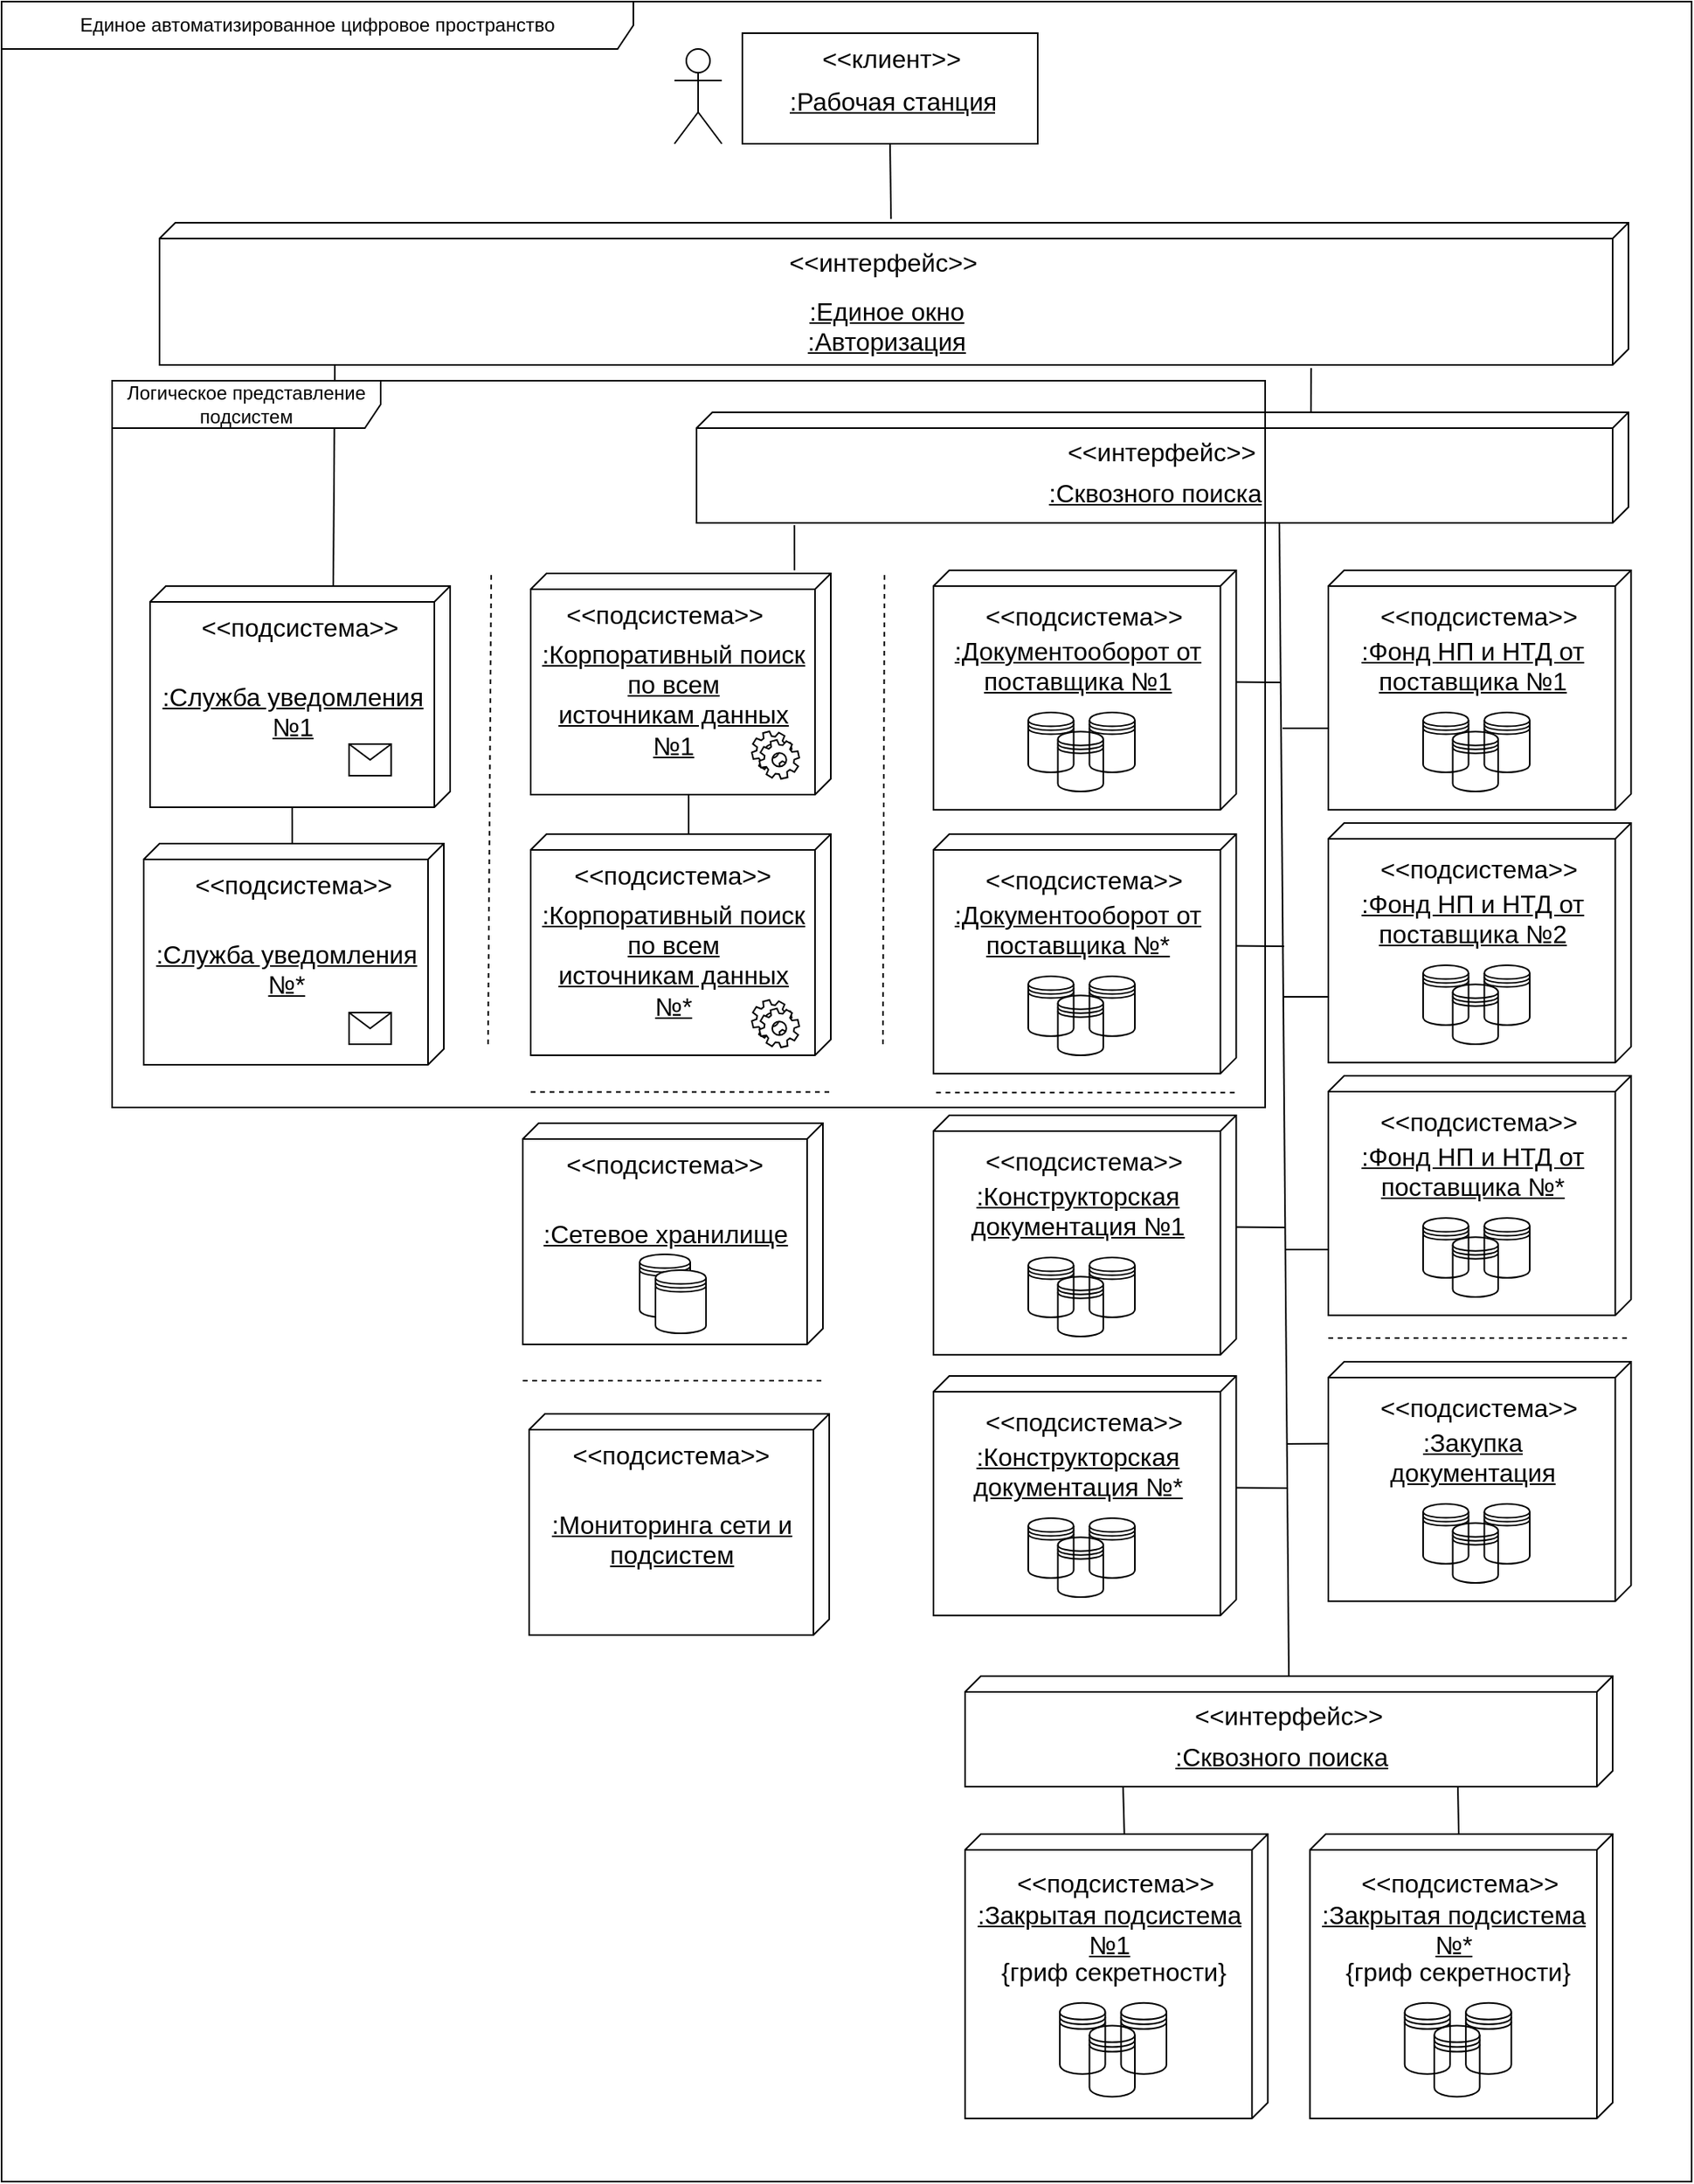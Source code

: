 <mxfile version="14.1.8" type="device"><diagram name="Page-1" id="e7e014a7-5840-1c2e-5031-d8a46d1fe8dd"><mxGraphModel dx="2094" dy="1582" grid="1" gridSize="10" guides="1" tooltips="1" connect="1" arrows="1" fold="1" page="1" pageScale="1" pageWidth="1169" pageHeight="826" background="none" math="0" shadow="0"><root><mxCell id="0"/><mxCell id="1" parent="0"/><mxCell id="31887JfQ04T_51z_vyh9-51" value="" style="group;spacingLeft=2;align=center;html=1;fontStyle=0;verticalAlign=top;" parent="1" vertex="1" connectable="0"><mxGeometry x="160" y="160" width="930" height="90" as="geometry"/></mxCell><mxCell id="31887JfQ04T_51z_vyh9-53" value="" style="group" parent="31887JfQ04T_51z_vyh9-51" vertex="1" connectable="0"><mxGeometry width="930" height="90" as="geometry"/></mxCell><mxCell id="31887JfQ04T_51z_vyh9-43" value=":Единое окно&lt;br&gt;:Авторизация" style="verticalAlign=top;align=center;spacingTop=40;spacingLeft=2;spacingRight=12;shape=cube;size=10;direction=south;fontStyle=4;fontSize=16;spacingBottom=0;html=1;" parent="31887JfQ04T_51z_vyh9-53" vertex="1"><mxGeometry width="930" height="90" as="geometry"/></mxCell><mxCell id="31887JfQ04T_51z_vyh9-48" value="&lt;&lt;интерфейс&gt;&gt;" style="text;strokeColor=none;fillColor=none;align=center;verticalAlign=top;spacingLeft=4;spacingRight=4;overflow=hidden;rotatable=0;points=[[0,0.5],[1,0.5]];portConstraint=eastwest;fontSize=16;html=0;" parent="31887JfQ04T_51z_vyh9-53" vertex="1"><mxGeometry x="26.571" y="9" width="863.571" height="23.4" as="geometry"/></mxCell><mxCell id="31887JfQ04T_51z_vyh9-57" value="" style="endArrow=none;html=1;fontSize=16;fontColor=none;entryX=0.5;entryY=1;entryDx=0;entryDy=0;exitX=-0.027;exitY=0.502;exitDx=0;exitDy=0;exitPerimeter=0;" parent="1" source="31887JfQ04T_51z_vyh9-43" target="31887JfQ04T_51z_vyh9-54" edge="1"><mxGeometry width="50" height="50" relative="1" as="geometry"><mxPoint x="540" y="310" as="sourcePoint"/><mxPoint x="590" y="260" as="targetPoint"/></mxGeometry></mxCell><mxCell id="31887JfQ04T_51z_vyh9-60" value="" style="group;fillColor=#ffffff;" parent="1" vertex="1" connectable="0"><mxGeometry x="486" y="40" width="230" height="70" as="geometry"/></mxCell><mxCell id="31887JfQ04T_51z_vyh9-44" value="Actor" style="shape=umlActor;verticalLabelPosition=bottom;verticalAlign=top;html=1;noLabel=1;fontColor=none;" parent="31887JfQ04T_51z_vyh9-60" vertex="1"><mxGeometry y="10" width="30" height="60" as="geometry"/></mxCell><mxCell id="31887JfQ04T_51z_vyh9-54" value="&amp;lt;&amp;lt;клиент&amp;gt;&amp;gt;" style="html=1;labelBackgroundColor=none;fillColor=none;fontSize=16;fontColor=none;verticalAlign=top;" parent="31887JfQ04T_51z_vyh9-60" vertex="1"><mxGeometry x="43" width="187" height="70" as="geometry"/></mxCell><mxCell id="31887JfQ04T_51z_vyh9-59" value="&lt;u&gt;:Рабочая станция&lt;/u&gt;" style="text;strokeColor=none;fillColor=none;align=left;verticalAlign=top;spacingLeft=4;spacingRight=4;overflow=hidden;rotatable=0;points=[[0,0.5],[1,0.5]];portConstraint=eastwest;labelBackgroundColor=none;fontSize=16;fontColor=none;html=1;" parent="31887JfQ04T_51z_vyh9-60" vertex="1"><mxGeometry x="66.5" y="27" width="140" height="26" as="geometry"/></mxCell><mxCell id="31887JfQ04T_51z_vyh9-66" value="" style="group;fillColor=#ffffff;" parent="1" vertex="1" connectable="0"><mxGeometry x="394" y="914" width="190" height="140" as="geometry"/></mxCell><mxCell id="31887JfQ04T_51z_vyh9-58" value="&lt;br&gt;:Мониторинга сети и&lt;br&gt;подсистем" style="verticalAlign=top;align=center;spacingTop=35;spacingLeft=2;spacingRight=12;shape=cube;size=10;direction=south;fontStyle=4;html=1;labelBackgroundColor=none;fillColor=none;fontSize=16;fontColor=none;" parent="31887JfQ04T_51z_vyh9-66" vertex="1"><mxGeometry width="190" height="140" as="geometry"/></mxCell><mxCell id="31887JfQ04T_51z_vyh9-65" value="&lt;span&gt;&amp;lt;&amp;lt;подсистема&amp;gt;&amp;gt;&lt;/span&gt;" style="text;whiteSpace=wrap;html=1;fontSize=16;fontColor=none;align=center;" parent="31887JfQ04T_51z_vyh9-66" vertex="1"><mxGeometry x="20" y="10" width="140" height="30" as="geometry"/></mxCell><mxCell id="31887JfQ04T_51z_vyh9-67" value="Единое автоматизированное цифровое пространство" style="shape=umlFrame;whiteSpace=wrap;html=1;width=400;height=30;" parent="1" vertex="1"><mxGeometry x="60" y="20" width="1070" height="1380" as="geometry"/></mxCell><mxCell id="31887JfQ04T_51z_vyh9-118" value="" style="group;fillColor=#ffffff;" parent="1" vertex="1" connectable="0"><mxGeometry x="888.33" y="1180" width="191.67" height="180" as="geometry"/></mxCell><mxCell id="31887JfQ04T_51z_vyh9-119" value=":Закрытая подсистема&lt;br&gt;№*" style="verticalAlign=top;align=center;spacingTop=35;spacingLeft=2;spacingRight=12;shape=cube;size=10;direction=south;fontStyle=4;html=1;labelBackgroundColor=none;fillColor=none;fontSize=16;fontColor=none;" parent="31887JfQ04T_51z_vyh9-118" vertex="1"><mxGeometry width="191.67" height="180" as="geometry"/></mxCell><mxCell id="31887JfQ04T_51z_vyh9-120" value="&lt;span&gt;&amp;lt;&amp;lt;подсистема&amp;gt;&amp;gt;&lt;/span&gt;" style="text;whiteSpace=wrap;html=1;fontSize=16;fontColor=none;" parent="31887JfQ04T_51z_vyh9-118" vertex="1"><mxGeometry x="30.681" y="15.271" width="130.312" height="45.802" as="geometry"/></mxCell><mxCell id="31887JfQ04T_51z_vyh9-121" value="" style="group" parent="31887JfQ04T_51z_vyh9-118" vertex="1" connectable="0"><mxGeometry x="60.006" y="106.876" width="67.501" height="59.364" as="geometry"/></mxCell><mxCell id="31887JfQ04T_51z_vyh9-122" value="" style="shape=datastore;whiteSpace=wrap;html=1;labelBackgroundColor=none;fillColor=none;fontSize=16;fontColor=none;align=center;" parent="31887JfQ04T_51z_vyh9-121" vertex="1"><mxGeometry x="18.744" y="14.364" width="28.75" height="45" as="geometry"/></mxCell><mxCell id="31887JfQ04T_51z_vyh9-123" value="" style="shape=datastore;whiteSpace=wrap;html=1;labelBackgroundColor=none;fillColor=none;fontSize=16;fontColor=none;align=center;" parent="31887JfQ04T_51z_vyh9-121" vertex="1"><mxGeometry x="38.751" y="1.35e-13" width="28.75" height="45" as="geometry"/></mxCell><mxCell id="31887JfQ04T_51z_vyh9-124" value="" style="shape=datastore;whiteSpace=wrap;html=1;labelBackgroundColor=none;fillColor=none;fontSize=16;fontColor=none;align=center;" parent="31887JfQ04T_51z_vyh9-121" vertex="1"><mxGeometry width="28.75" height="45" as="geometry"/></mxCell><mxCell id="31887JfQ04T_51z_vyh9-125" value="&lt;font face=&quot;helvetica&quot;&gt;{гриф секретности}&lt;/font&gt;" style="text;whiteSpace=wrap;html=1;fontSize=16;fontColor=none;" parent="31887JfQ04T_51z_vyh9-118" vertex="1"><mxGeometry x="20.83" y="71.25" width="150.003" height="35.625" as="geometry"/></mxCell><mxCell id="31887JfQ04T_51z_vyh9-126" value="" style="group;fillColor=#ffffff;" parent="1" vertex="1" connectable="0"><mxGeometry x="500" y="280" width="590" height="70" as="geometry"/></mxCell><mxCell id="31887JfQ04T_51z_vyh9-127" value=":Сквозного поиска" style="verticalAlign=top;align=center;spacingTop=35;spacingLeft=2;spacingRight=12;shape=cube;size=10;direction=south;fontStyle=4;html=1;labelBackgroundColor=none;fillColor=none;fontSize=16;fontColor=none;" parent="31887JfQ04T_51z_vyh9-126" vertex="1"><mxGeometry width="590" height="70" as="geometry"/></mxCell><mxCell id="31887JfQ04T_51z_vyh9-128" value="&lt;span&gt;&amp;lt;&amp;lt;интерфейс&amp;gt;&amp;gt;&lt;/span&gt;" style="text;whiteSpace=wrap;html=1;fontSize=16;fontColor=none;align=center;verticalAlign=middle;" parent="31887JfQ04T_51z_vyh9-126" vertex="1"><mxGeometry x="194.268" y="17.5" width="201.463" height="14.998" as="geometry"/></mxCell><mxCell id="31887JfQ04T_51z_vyh9-129" value="" style="endArrow=none;html=1;fontSize=16;fontColor=none;entryX=1.022;entryY=0.216;entryDx=0;entryDy=0;entryPerimeter=0;" parent="1" target="31887JfQ04T_51z_vyh9-43" edge="1"><mxGeometry width="50" height="50" relative="1" as="geometry"><mxPoint x="889" y="280" as="sourcePoint"/><mxPoint x="746.5" y="120" as="targetPoint"/></mxGeometry></mxCell><mxCell id="31887JfQ04T_51z_vyh9-152" value="" style="group;fillColor=#ffffff;" parent="1" vertex="1" connectable="0"><mxGeometry x="900.0" y="881" width="191.667" height="151.579" as="geometry"/></mxCell><mxCell id="31887JfQ04T_51z_vyh9-153" value="&lt;span&gt;:&lt;/span&gt;Закупка&lt;br&gt;документация" style="verticalAlign=top;align=center;spacingTop=35;spacingLeft=2;spacingRight=12;shape=cube;size=10;direction=south;fontStyle=4;html=1;labelBackgroundColor=none;fillColor=none;fontSize=16;fontColor=none;" parent="31887JfQ04T_51z_vyh9-152" vertex="1"><mxGeometry width="191.667" height="151.579" as="geometry"/></mxCell><mxCell id="31887JfQ04T_51z_vyh9-154" value="&lt;span&gt;&amp;lt;&amp;lt;подсистема&amp;gt;&amp;gt;&lt;/span&gt;" style="text;whiteSpace=wrap;html=1;fontSize=16;fontColor=none;" parent="31887JfQ04T_51z_vyh9-152" vertex="1"><mxGeometry x="30.68" y="12.86" width="130.31" height="38.57" as="geometry"/></mxCell><mxCell id="31887JfQ04T_51z_vyh9-155" value="" style="group" parent="31887JfQ04T_51z_vyh9-152" vertex="1" connectable="0"><mxGeometry x="60.005" y="90.001" width="67.5" height="49.991" as="geometry"/></mxCell><mxCell id="31887JfQ04T_51z_vyh9-156" value="" style="shape=datastore;whiteSpace=wrap;html=1;labelBackgroundColor=none;fillColor=none;fontSize=16;fontColor=none;align=center;" parent="31887JfQ04T_51z_vyh9-155" vertex="1"><mxGeometry x="18.743" y="12.096" width="28.75" height="37.895" as="geometry"/></mxCell><mxCell id="31887JfQ04T_51z_vyh9-157" value="" style="shape=datastore;whiteSpace=wrap;html=1;labelBackgroundColor=none;fillColor=none;fontSize=16;fontColor=none;align=center;" parent="31887JfQ04T_51z_vyh9-155" vertex="1"><mxGeometry x="38.75" y="1.137e-13" width="28.75" height="37.895" as="geometry"/></mxCell><mxCell id="31887JfQ04T_51z_vyh9-158" value="" style="shape=datastore;whiteSpace=wrap;html=1;labelBackgroundColor=none;fillColor=none;fontSize=16;fontColor=none;align=center;" parent="31887JfQ04T_51z_vyh9-155" vertex="1"><mxGeometry width="28.75" height="37.895" as="geometry"/></mxCell><mxCell id="31887JfQ04T_51z_vyh9-169" value="" style="group;fillColor=#ffffff;" parent="1" vertex="1" connectable="0"><mxGeometry x="900.0" y="380" width="191.667" height="486" as="geometry"/></mxCell><mxCell id="31887JfQ04T_51z_vyh9-87" value="" style="group" parent="31887JfQ04T_51z_vyh9-169" vertex="1" connectable="0"><mxGeometry width="191.667" height="151.579" as="geometry"/></mxCell><mxCell id="31887JfQ04T_51z_vyh9-69" value="&lt;span&gt;:Фонд НП и НТД от&lt;/span&gt;&lt;div&gt;поставщика №1&lt;/div&gt;" style="verticalAlign=top;align=center;spacingTop=35;spacingLeft=2;spacingRight=12;shape=cube;size=10;direction=south;fontStyle=4;html=1;labelBackgroundColor=none;fillColor=none;fontSize=16;fontColor=none;" parent="31887JfQ04T_51z_vyh9-87" vertex="1"><mxGeometry width="191.667" height="151.579" as="geometry"/></mxCell><mxCell id="31887JfQ04T_51z_vyh9-73" value="&lt;span&gt;&amp;lt;&amp;lt;подсистема&amp;gt;&amp;gt;&lt;/span&gt;" style="text;whiteSpace=wrap;html=1;fontSize=16;fontColor=none;" parent="31887JfQ04T_51z_vyh9-87" vertex="1"><mxGeometry x="30.68" y="12.86" width="130.31" height="38.57" as="geometry"/></mxCell><mxCell id="31887JfQ04T_51z_vyh9-81" value="" style="group" parent="31887JfQ04T_51z_vyh9-87" vertex="1" connectable="0"><mxGeometry x="60.005" y="90.001" width="67.5" height="49.991" as="geometry"/></mxCell><mxCell id="31887JfQ04T_51z_vyh9-74" value="" style="shape=datastore;whiteSpace=wrap;html=1;labelBackgroundColor=none;fillColor=none;fontSize=16;fontColor=none;align=center;" parent="31887JfQ04T_51z_vyh9-81" vertex="1"><mxGeometry x="18.743" y="12.096" width="28.75" height="37.895" as="geometry"/></mxCell><mxCell id="31887JfQ04T_51z_vyh9-75" value="" style="shape=datastore;whiteSpace=wrap;html=1;labelBackgroundColor=none;fillColor=none;fontSize=16;fontColor=none;align=center;" parent="31887JfQ04T_51z_vyh9-81" vertex="1"><mxGeometry x="38.75" y="1.137e-13" width="28.75" height="37.895" as="geometry"/></mxCell><mxCell id="31887JfQ04T_51z_vyh9-79" value="" style="shape=datastore;whiteSpace=wrap;html=1;labelBackgroundColor=none;fillColor=none;fontSize=16;fontColor=none;align=center;" parent="31887JfQ04T_51z_vyh9-81" vertex="1"><mxGeometry width="28.75" height="37.895" as="geometry"/></mxCell><mxCell id="31887JfQ04T_51z_vyh9-104" value="" style="group" parent="31887JfQ04T_51z_vyh9-169" vertex="1" connectable="0"><mxGeometry y="160" width="191.667" height="151.579" as="geometry"/></mxCell><mxCell id="31887JfQ04T_51z_vyh9-105" value="&lt;span&gt;:Фонд НП и НТД от&lt;/span&gt;&lt;div&gt;поставщика №2&lt;/div&gt;" style="verticalAlign=top;align=center;spacingTop=35;spacingLeft=2;spacingRight=12;shape=cube;size=10;direction=south;fontStyle=4;html=1;labelBackgroundColor=none;fillColor=none;fontSize=16;fontColor=none;" parent="31887JfQ04T_51z_vyh9-104" vertex="1"><mxGeometry width="191.667" height="151.579" as="geometry"/></mxCell><mxCell id="31887JfQ04T_51z_vyh9-106" value="&lt;span&gt;&amp;lt;&amp;lt;подсистема&amp;gt;&amp;gt;&lt;/span&gt;" style="text;whiteSpace=wrap;html=1;fontSize=16;fontColor=none;" parent="31887JfQ04T_51z_vyh9-104" vertex="1"><mxGeometry x="30.68" y="12.86" width="130.31" height="38.57" as="geometry"/></mxCell><mxCell id="31887JfQ04T_51z_vyh9-107" value="" style="group" parent="31887JfQ04T_51z_vyh9-104" vertex="1" connectable="0"><mxGeometry x="60.005" y="90.001" width="67.5" height="49.991" as="geometry"/></mxCell><mxCell id="31887JfQ04T_51z_vyh9-108" value="" style="shape=datastore;whiteSpace=wrap;html=1;labelBackgroundColor=none;fillColor=none;fontSize=16;fontColor=none;align=center;" parent="31887JfQ04T_51z_vyh9-107" vertex="1"><mxGeometry x="18.743" y="12.096" width="28.75" height="37.895" as="geometry"/></mxCell><mxCell id="31887JfQ04T_51z_vyh9-109" value="" style="shape=datastore;whiteSpace=wrap;html=1;labelBackgroundColor=none;fillColor=none;fontSize=16;fontColor=none;align=center;" parent="31887JfQ04T_51z_vyh9-107" vertex="1"><mxGeometry x="38.75" y="1.137e-13" width="28.75" height="37.895" as="geometry"/></mxCell><mxCell id="31887JfQ04T_51z_vyh9-110" value="" style="shape=datastore;whiteSpace=wrap;html=1;labelBackgroundColor=none;fillColor=none;fontSize=16;fontColor=none;align=center;" parent="31887JfQ04T_51z_vyh9-107" vertex="1"><mxGeometry width="28.75" height="37.895" as="geometry"/></mxCell><mxCell id="31887JfQ04T_51z_vyh9-111" value="" style="group" parent="31887JfQ04T_51z_vyh9-169" vertex="1" connectable="0"><mxGeometry y="320" width="191.667" height="151.579" as="geometry"/></mxCell><mxCell id="31887JfQ04T_51z_vyh9-112" value="&lt;span&gt;:Фонд НП и НТД от&lt;/span&gt;&lt;div&gt;поставщика №*&lt;/div&gt;" style="verticalAlign=top;align=center;spacingTop=35;spacingLeft=2;spacingRight=12;shape=cube;size=10;direction=south;fontStyle=4;html=1;labelBackgroundColor=none;fillColor=none;fontSize=16;fontColor=none;" parent="31887JfQ04T_51z_vyh9-111" vertex="1"><mxGeometry width="191.667" height="151.579" as="geometry"/></mxCell><mxCell id="31887JfQ04T_51z_vyh9-113" value="&lt;span&gt;&amp;lt;&amp;lt;подсистема&amp;gt;&amp;gt;&lt;/span&gt;" style="text;whiteSpace=wrap;html=1;fontSize=16;fontColor=none;" parent="31887JfQ04T_51z_vyh9-111" vertex="1"><mxGeometry x="30.68" y="12.86" width="130.31" height="38.57" as="geometry"/></mxCell><mxCell id="31887JfQ04T_51z_vyh9-114" value="" style="group" parent="31887JfQ04T_51z_vyh9-111" vertex="1" connectable="0"><mxGeometry x="60.005" y="90.001" width="67.5" height="49.991" as="geometry"/></mxCell><mxCell id="31887JfQ04T_51z_vyh9-115" value="" style="shape=datastore;whiteSpace=wrap;html=1;labelBackgroundColor=none;fillColor=none;fontSize=16;fontColor=none;align=center;" parent="31887JfQ04T_51z_vyh9-114" vertex="1"><mxGeometry x="18.743" y="12.096" width="28.75" height="37.895" as="geometry"/></mxCell><mxCell id="31887JfQ04T_51z_vyh9-116" value="" style="shape=datastore;whiteSpace=wrap;html=1;labelBackgroundColor=none;fillColor=none;fontSize=16;fontColor=none;align=center;" parent="31887JfQ04T_51z_vyh9-114" vertex="1"><mxGeometry x="38.75" y="1.137e-13" width="28.75" height="37.895" as="geometry"/></mxCell><mxCell id="31887JfQ04T_51z_vyh9-117" value="" style="shape=datastore;whiteSpace=wrap;html=1;labelBackgroundColor=none;fillColor=none;fontSize=16;fontColor=none;align=center;" parent="31887JfQ04T_51z_vyh9-114" vertex="1"><mxGeometry width="28.75" height="37.895" as="geometry"/></mxCell><mxCell id="31887JfQ04T_51z_vyh9-166" value="" style="endArrow=none;dashed=1;html=1;fontSize=16;fontColor=none;" parent="31887JfQ04T_51z_vyh9-169" edge="1"><mxGeometry width="50" height="50" relative="1" as="geometry"><mxPoint x="1.137e-13" y="486" as="sourcePoint"/><mxPoint x="190.0" y="486" as="targetPoint"/></mxGeometry></mxCell><mxCell id="31887JfQ04T_51z_vyh9-171" value="" style="group;fillColor=#ffffff;" parent="1" vertex="1" connectable="0"><mxGeometry x="650.0" y="380" width="191.67" height="661.579" as="geometry"/></mxCell><mxCell id="31887JfQ04T_51z_vyh9-131" value="" style="group" parent="31887JfQ04T_51z_vyh9-171" vertex="1" connectable="0"><mxGeometry width="191.667" height="151.579" as="geometry"/></mxCell><mxCell id="31887JfQ04T_51z_vyh9-132" value="&lt;span&gt;:Документооборот&amp;nbsp;от&lt;/span&gt;&lt;div&gt;поставщика №1&lt;/div&gt;" style="verticalAlign=top;align=center;spacingTop=35;spacingLeft=2;spacingRight=12;shape=cube;size=10;direction=south;fontStyle=4;html=1;labelBackgroundColor=none;fillColor=none;fontSize=16;fontColor=none;" parent="31887JfQ04T_51z_vyh9-131" vertex="1"><mxGeometry width="191.667" height="151.579" as="geometry"/></mxCell><mxCell id="31887JfQ04T_51z_vyh9-133" value="&lt;span&gt;&amp;lt;&amp;lt;подсистема&amp;gt;&amp;gt;&lt;/span&gt;" style="text;whiteSpace=wrap;html=1;fontSize=16;fontColor=none;" parent="31887JfQ04T_51z_vyh9-131" vertex="1"><mxGeometry x="30.68" y="12.86" width="130.31" height="38.57" as="geometry"/></mxCell><mxCell id="31887JfQ04T_51z_vyh9-134" value="" style="group" parent="31887JfQ04T_51z_vyh9-131" vertex="1" connectable="0"><mxGeometry x="60.005" y="90.001" width="67.5" height="49.991" as="geometry"/></mxCell><mxCell id="31887JfQ04T_51z_vyh9-135" value="" style="shape=datastore;whiteSpace=wrap;html=1;labelBackgroundColor=none;fillColor=none;fontSize=16;fontColor=none;align=center;" parent="31887JfQ04T_51z_vyh9-134" vertex="1"><mxGeometry x="18.743" y="12.096" width="28.75" height="37.895" as="geometry"/></mxCell><mxCell id="31887JfQ04T_51z_vyh9-136" value="" style="shape=datastore;whiteSpace=wrap;html=1;labelBackgroundColor=none;fillColor=none;fontSize=16;fontColor=none;align=center;" parent="31887JfQ04T_51z_vyh9-134" vertex="1"><mxGeometry x="38.75" y="1.137e-13" width="28.75" height="37.895" as="geometry"/></mxCell><mxCell id="31887JfQ04T_51z_vyh9-137" value="" style="shape=datastore;whiteSpace=wrap;html=1;labelBackgroundColor=none;fillColor=none;fontSize=16;fontColor=none;align=center;" parent="31887JfQ04T_51z_vyh9-134" vertex="1"><mxGeometry width="28.75" height="37.895" as="geometry"/></mxCell><mxCell id="31887JfQ04T_51z_vyh9-138" value="" style="group" parent="31887JfQ04T_51z_vyh9-171" vertex="1" connectable="0"><mxGeometry y="167" width="191.667" height="151.579" as="geometry"/></mxCell><mxCell id="31887JfQ04T_51z_vyh9-139" value="&lt;span&gt;:Документооборот&amp;nbsp;от&lt;/span&gt;&lt;div&gt;поставщика №*&lt;/div&gt;" style="verticalAlign=top;align=center;spacingTop=35;spacingLeft=2;spacingRight=12;shape=cube;size=10;direction=south;fontStyle=4;html=1;labelBackgroundColor=none;fillColor=none;fontSize=16;fontColor=none;" parent="31887JfQ04T_51z_vyh9-138" vertex="1"><mxGeometry width="191.667" height="151.579" as="geometry"/></mxCell><mxCell id="31887JfQ04T_51z_vyh9-140" value="&lt;span&gt;&amp;lt;&amp;lt;подсистема&amp;gt;&amp;gt;&lt;/span&gt;" style="text;whiteSpace=wrap;html=1;fontSize=16;fontColor=none;" parent="31887JfQ04T_51z_vyh9-138" vertex="1"><mxGeometry x="30.68" y="12.86" width="130.31" height="38.57" as="geometry"/></mxCell><mxCell id="31887JfQ04T_51z_vyh9-141" value="" style="group" parent="31887JfQ04T_51z_vyh9-138" vertex="1" connectable="0"><mxGeometry x="60.005" y="90.001" width="67.5" height="49.991" as="geometry"/></mxCell><mxCell id="31887JfQ04T_51z_vyh9-142" value="" style="shape=datastore;whiteSpace=wrap;html=1;labelBackgroundColor=none;fillColor=none;fontSize=16;fontColor=none;align=center;" parent="31887JfQ04T_51z_vyh9-141" vertex="1"><mxGeometry x="18.743" y="12.096" width="28.75" height="37.895" as="geometry"/></mxCell><mxCell id="31887JfQ04T_51z_vyh9-143" value="" style="shape=datastore;whiteSpace=wrap;html=1;labelBackgroundColor=none;fillColor=none;fontSize=16;fontColor=none;align=center;" parent="31887JfQ04T_51z_vyh9-141" vertex="1"><mxGeometry x="38.75" y="1.137e-13" width="28.75" height="37.895" as="geometry"/></mxCell><mxCell id="31887JfQ04T_51z_vyh9-144" value="" style="shape=datastore;whiteSpace=wrap;html=1;labelBackgroundColor=none;fillColor=none;fontSize=16;fontColor=none;align=center;" parent="31887JfQ04T_51z_vyh9-141" vertex="1"><mxGeometry width="28.75" height="37.895" as="geometry"/></mxCell><mxCell id="31887JfQ04T_51z_vyh9-145" value="" style="group" parent="31887JfQ04T_51z_vyh9-171" vertex="1" connectable="0"><mxGeometry y="510" width="191.667" height="151.579" as="geometry"/></mxCell><mxCell id="31887JfQ04T_51z_vyh9-146" value="&lt;span&gt;:&lt;/span&gt;Конструкторская&lt;br&gt;документация №*" style="verticalAlign=top;align=center;spacingTop=35;spacingLeft=2;spacingRight=12;shape=cube;size=10;direction=south;fontStyle=4;html=1;labelBackgroundColor=none;fillColor=none;fontSize=16;fontColor=none;" parent="31887JfQ04T_51z_vyh9-145" vertex="1"><mxGeometry width="191.667" height="151.579" as="geometry"/></mxCell><mxCell id="31887JfQ04T_51z_vyh9-147" value="&lt;span&gt;&amp;lt;&amp;lt;подсистема&amp;gt;&amp;gt;&lt;/span&gt;" style="text;whiteSpace=wrap;html=1;fontSize=16;fontColor=none;" parent="31887JfQ04T_51z_vyh9-145" vertex="1"><mxGeometry x="30.68" y="12.86" width="130.31" height="38.57" as="geometry"/></mxCell><mxCell id="31887JfQ04T_51z_vyh9-148" value="" style="group" parent="31887JfQ04T_51z_vyh9-145" vertex="1" connectable="0"><mxGeometry x="60.005" y="90.001" width="67.5" height="49.991" as="geometry"/></mxCell><mxCell id="31887JfQ04T_51z_vyh9-149" value="" style="shape=datastore;whiteSpace=wrap;html=1;labelBackgroundColor=none;fillColor=none;fontSize=16;fontColor=none;align=center;" parent="31887JfQ04T_51z_vyh9-148" vertex="1"><mxGeometry x="18.743" y="12.096" width="28.75" height="37.895" as="geometry"/></mxCell><mxCell id="31887JfQ04T_51z_vyh9-150" value="" style="shape=datastore;whiteSpace=wrap;html=1;labelBackgroundColor=none;fillColor=none;fontSize=16;fontColor=none;align=center;" parent="31887JfQ04T_51z_vyh9-148" vertex="1"><mxGeometry x="38.75" y="1.137e-13" width="28.75" height="37.895" as="geometry"/></mxCell><mxCell id="31887JfQ04T_51z_vyh9-151" value="" style="shape=datastore;whiteSpace=wrap;html=1;labelBackgroundColor=none;fillColor=none;fontSize=16;fontColor=none;align=center;" parent="31887JfQ04T_51z_vyh9-148" vertex="1"><mxGeometry width="28.75" height="37.895" as="geometry"/></mxCell><mxCell id="31887JfQ04T_51z_vyh9-159" value="" style="group" parent="31887JfQ04T_51z_vyh9-171" vertex="1" connectable="0"><mxGeometry y="345" width="191.667" height="151.579" as="geometry"/></mxCell><mxCell id="31887JfQ04T_51z_vyh9-160" value="&lt;span&gt;:&lt;/span&gt;Конструкторская&lt;br&gt;документация №1" style="verticalAlign=top;align=center;spacingTop=35;spacingLeft=2;spacingRight=12;shape=cube;size=10;direction=south;fontStyle=4;html=1;labelBackgroundColor=none;fillColor=none;fontSize=16;fontColor=none;" parent="31887JfQ04T_51z_vyh9-159" vertex="1"><mxGeometry width="191.667" height="151.579" as="geometry"/></mxCell><mxCell id="31887JfQ04T_51z_vyh9-161" value="&lt;span&gt;&amp;lt;&amp;lt;подсистема&amp;gt;&amp;gt;&lt;/span&gt;" style="text;whiteSpace=wrap;html=1;fontSize=16;fontColor=none;" parent="31887JfQ04T_51z_vyh9-159" vertex="1"><mxGeometry x="30.68" y="12.86" width="130.31" height="38.57" as="geometry"/></mxCell><mxCell id="31887JfQ04T_51z_vyh9-162" value="" style="group" parent="31887JfQ04T_51z_vyh9-159" vertex="1" connectable="0"><mxGeometry x="60.005" y="90.001" width="67.5" height="49.991" as="geometry"/></mxCell><mxCell id="31887JfQ04T_51z_vyh9-163" value="" style="shape=datastore;whiteSpace=wrap;html=1;labelBackgroundColor=none;fillColor=none;fontSize=16;fontColor=none;align=center;" parent="31887JfQ04T_51z_vyh9-162" vertex="1"><mxGeometry x="18.743" y="12.096" width="28.75" height="37.895" as="geometry"/></mxCell><mxCell id="31887JfQ04T_51z_vyh9-164" value="" style="shape=datastore;whiteSpace=wrap;html=1;labelBackgroundColor=none;fillColor=none;fontSize=16;fontColor=none;align=center;" parent="31887JfQ04T_51z_vyh9-162" vertex="1"><mxGeometry x="38.75" y="1.137e-13" width="28.75" height="37.895" as="geometry"/></mxCell><mxCell id="31887JfQ04T_51z_vyh9-165" value="" style="shape=datastore;whiteSpace=wrap;html=1;labelBackgroundColor=none;fillColor=none;fontSize=16;fontColor=none;align=center;" parent="31887JfQ04T_51z_vyh9-162" vertex="1"><mxGeometry width="28.75" height="37.895" as="geometry"/></mxCell><mxCell id="31887JfQ04T_51z_vyh9-168" value="" style="endArrow=none;dashed=1;html=1;fontSize=16;fontColor=none;" parent="31887JfQ04T_51z_vyh9-171" edge="1"><mxGeometry width="50" height="50" relative="1" as="geometry"><mxPoint x="1.67" y="330.58" as="sourcePoint"/><mxPoint x="191.67" y="330.58" as="targetPoint"/></mxGeometry></mxCell><mxCell id="31887JfQ04T_51z_vyh9-173" value="" style="endArrow=none;html=1;fontSize=16;fontColor=none;" parent="1" edge="1"><mxGeometry width="50" height="50" relative="1" as="geometry"><mxPoint x="869" y="350" as="sourcePoint"/><mxPoint x="875" y="1080" as="targetPoint"/></mxGeometry></mxCell><mxCell id="31887JfQ04T_51z_vyh9-174" value="" style="endArrow=none;html=1;fontSize=16;fontColor=none;exitX=0;exitY=0;exitDx=70.789;exitDy=0;exitPerimeter=0;" parent="1" source="31887JfQ04T_51z_vyh9-146" edge="1"><mxGeometry width="50" height="50" relative="1" as="geometry"><mxPoint x="560" y="320" as="sourcePoint"/><mxPoint x="874" y="961" as="targetPoint"/></mxGeometry></mxCell><mxCell id="31887JfQ04T_51z_vyh9-175" value="" style="endArrow=none;html=1;fontSize=16;fontColor=none;entryX=0;entryY=0;entryDx=70.789;entryDy=0;entryPerimeter=0;" parent="1" target="31887JfQ04T_51z_vyh9-132" edge="1"><mxGeometry width="50" height="50" relative="1" as="geometry"><mxPoint x="870" y="451" as="sourcePoint"/><mxPoint x="610" y="330" as="targetPoint"/></mxGeometry></mxCell><mxCell id="31887JfQ04T_51z_vyh9-176" value="" style="endArrow=none;html=1;fontSize=16;fontColor=none;exitX=0;exitY=0;exitDx=70.789;exitDy=0;exitPerimeter=0;" parent="1" source="31887JfQ04T_51z_vyh9-139" edge="1"><mxGeometry width="50" height="50" relative="1" as="geometry"><mxPoint x="570" y="330" as="sourcePoint"/><mxPoint x="872" y="618" as="targetPoint"/></mxGeometry></mxCell><mxCell id="31887JfQ04T_51z_vyh9-177" value="" style="endArrow=none;html=1;fontSize=16;fontColor=none;exitX=0;exitY=0;exitDx=70.789;exitDy=0;exitPerimeter=0;" parent="1" source="31887JfQ04T_51z_vyh9-160" edge="1"><mxGeometry width="50" height="50" relative="1" as="geometry"><mxPoint x="570" y="330" as="sourcePoint"/><mxPoint x="873" y="796" as="targetPoint"/></mxGeometry></mxCell><mxCell id="31887JfQ04T_51z_vyh9-179" value="" style="endArrow=none;html=1;fontSize=16;fontColor=none;entryX=0.66;entryY=1;entryDx=0;entryDy=0;entryPerimeter=0;" parent="1" target="31887JfQ04T_51z_vyh9-69" edge="1"><mxGeometry width="50" height="50" relative="1" as="geometry"><mxPoint x="871" y="480" as="sourcePoint"/><mxPoint x="630" y="350" as="targetPoint"/></mxGeometry></mxCell><mxCell id="31887JfQ04T_51z_vyh9-180" value="" style="endArrow=none;html=1;fontSize=16;fontColor=none;entryX=0.726;entryY=1;entryDx=0;entryDy=0;entryPerimeter=0;" parent="1" target="31887JfQ04T_51z_vyh9-105" edge="1"><mxGeometry width="50" height="50" relative="1" as="geometry"><mxPoint x="872" y="650" as="sourcePoint"/><mxPoint x="640" y="360" as="targetPoint"/></mxGeometry></mxCell><mxCell id="31887JfQ04T_51z_vyh9-181" value="" style="endArrow=none;html=1;fontSize=16;fontColor=none;entryX=0.726;entryY=1;entryDx=0;entryDy=0;entryPerimeter=0;" parent="1" target="31887JfQ04T_51z_vyh9-112" edge="1"><mxGeometry width="50" height="50" relative="1" as="geometry"><mxPoint x="873" y="810" as="sourcePoint"/><mxPoint x="650" y="370" as="targetPoint"/></mxGeometry></mxCell><mxCell id="31887JfQ04T_51z_vyh9-182" value="" style="endArrow=none;html=1;fontSize=16;fontColor=none;entryX=0.342;entryY=1;entryDx=0;entryDy=0;entryPerimeter=0;" parent="1" target="31887JfQ04T_51z_vyh9-153" edge="1"><mxGeometry width="50" height="50" relative="1" as="geometry"><mxPoint x="874" y="933" as="sourcePoint"/><mxPoint x="660" y="380" as="targetPoint"/></mxGeometry></mxCell><mxCell id="31887JfQ04T_51z_vyh9-183" value="" style="group;fillColor=#ffffff;" parent="1" vertex="1" connectable="0"><mxGeometry x="670" y="1080" width="410" height="70" as="geometry"/></mxCell><mxCell id="31887JfQ04T_51z_vyh9-184" value=":Сквозного поиска" style="verticalAlign=top;align=center;spacingTop=35;spacingLeft=2;spacingRight=12;shape=cube;size=10;direction=south;fontStyle=4;html=1;labelBackgroundColor=none;fillColor=none;fontSize=16;fontColor=none;" parent="31887JfQ04T_51z_vyh9-183" vertex="1"><mxGeometry width="410" height="70" as="geometry"/></mxCell><mxCell id="31887JfQ04T_51z_vyh9-185" value="&lt;span&gt;&amp;lt;&amp;lt;интерфейс&amp;gt;&amp;gt;&lt;/span&gt;" style="text;whiteSpace=wrap;html=1;fontSize=16;fontColor=none;align=center;verticalAlign=middle;" parent="31887JfQ04T_51z_vyh9-183" vertex="1"><mxGeometry x="135" y="17.5" width="140" height="14.998" as="geometry"/></mxCell><mxCell id="0IQISnSaCK_6DOlEXIUr-1" value="" style="endArrow=none;html=1;fontSize=16;fontColor=none;entryX=1;entryY=0.239;entryDx=0;entryDy=0;entryPerimeter=0;" edge="1" parent="1" source="31887JfQ04T_51z_vyh9-119" target="31887JfQ04T_51z_vyh9-184"><mxGeometry width="50" height="50" relative="1" as="geometry"><mxPoint x="880" y="1180" as="sourcePoint"/><mxPoint x="986" y="1210" as="targetPoint"/></mxGeometry></mxCell><mxCell id="0IQISnSaCK_6DOlEXIUr-16" value="" style="group" vertex="1" connectable="0" parent="1"><mxGeometry x="150" y="390" width="194" height="303" as="geometry"/></mxCell><mxCell id="0IQISnSaCK_6DOlEXIUr-8" value="" style="group;fillColor=#ffffff;" vertex="1" connectable="0" parent="0IQISnSaCK_6DOlEXIUr-16"><mxGeometry x="4" width="190" height="140" as="geometry"/></mxCell><mxCell id="0IQISnSaCK_6DOlEXIUr-9" value="&lt;br&gt;:Служба уведомления&lt;br&gt;№1" style="verticalAlign=top;align=center;spacingTop=35;spacingLeft=2;spacingRight=12;shape=cube;size=10;direction=south;fontStyle=4;html=1;labelBackgroundColor=none;fillColor=none;fontSize=16;fontColor=none;" vertex="1" parent="0IQISnSaCK_6DOlEXIUr-8"><mxGeometry width="190" height="140" as="geometry"/></mxCell><mxCell id="0IQISnSaCK_6DOlEXIUr-10" value="&lt;span&gt;&amp;lt;&amp;lt;подсистема&amp;gt;&amp;gt;&lt;/span&gt;" style="text;whiteSpace=wrap;html=1;fontSize=16;fontColor=none;align=center;" vertex="1" parent="0IQISnSaCK_6DOlEXIUr-8"><mxGeometry x="20" y="10" width="150" height="30" as="geometry"/></mxCell><mxCell id="0IQISnSaCK_6DOlEXIUr-56" value="" style="shape=message;whiteSpace=wrap;html=1;outlineConnect=0;align=center;" vertex="1" parent="0IQISnSaCK_6DOlEXIUr-8"><mxGeometry x="126" y="100" width="26.67" height="20" as="geometry"/></mxCell><mxCell id="0IQISnSaCK_6DOlEXIUr-11" value="" style="group;fillColor=#ffffff;" vertex="1" connectable="0" parent="0IQISnSaCK_6DOlEXIUr-16"><mxGeometry y="163" width="190" height="140" as="geometry"/></mxCell><mxCell id="0IQISnSaCK_6DOlEXIUr-12" value="&lt;br&gt;:Служба уведомления&lt;br&gt;№*" style="verticalAlign=top;align=center;spacingTop=35;spacingLeft=2;spacingRight=12;shape=cube;size=10;direction=south;fontStyle=4;html=1;labelBackgroundColor=none;fillColor=none;fontSize=16;fontColor=none;" vertex="1" parent="0IQISnSaCK_6DOlEXIUr-11"><mxGeometry width="190" height="140" as="geometry"/></mxCell><mxCell id="0IQISnSaCK_6DOlEXIUr-13" value="&lt;span&gt;&amp;lt;&amp;lt;подсистема&amp;gt;&amp;gt;&lt;/span&gt;" style="text;whiteSpace=wrap;html=1;fontSize=16;fontColor=none;align=center;" vertex="1" parent="0IQISnSaCK_6DOlEXIUr-11"><mxGeometry x="20" y="10" width="150" height="30" as="geometry"/></mxCell><mxCell id="0IQISnSaCK_6DOlEXIUr-55" value="" style="shape=message;whiteSpace=wrap;html=1;outlineConnect=0;align=center;" vertex="1" parent="0IQISnSaCK_6DOlEXIUr-11"><mxGeometry x="130" y="107" width="26.67" height="20" as="geometry"/></mxCell><mxCell id="0IQISnSaCK_6DOlEXIUr-14" value="" style="endArrow=none;html=1;fontSize=16;fontColor=none;entryX=0;entryY=0;entryDx=140;entryDy=100;entryPerimeter=0;exitX=0;exitY=0.505;exitDx=0;exitDy=0;exitPerimeter=0;" edge="1" parent="0IQISnSaCK_6DOlEXIUr-16" source="0IQISnSaCK_6DOlEXIUr-12" target="0IQISnSaCK_6DOlEXIUr-9"><mxGeometry width="50" height="50" relative="1" as="geometry"><mxPoint x="94" y="160" as="sourcePoint"/><mxPoint x="524.0" y="-169.46" as="targetPoint"/></mxGeometry></mxCell><mxCell id="0IQISnSaCK_6DOlEXIUr-35" value="" style="group" vertex="1" connectable="0" parent="1"><mxGeometry x="395" y="382" width="190" height="305" as="geometry"/></mxCell><mxCell id="0IQISnSaCK_6DOlEXIUr-2" value="" style="group;fillColor=#ffffff;" vertex="1" connectable="0" parent="0IQISnSaCK_6DOlEXIUr-35"><mxGeometry width="190" height="140" as="geometry"/></mxCell><mxCell id="0IQISnSaCK_6DOlEXIUr-3" value=":Корпоративный поиск&lt;br&gt;по всем&lt;br&gt;источникам данных&lt;br&gt;№1" style="verticalAlign=top;align=center;spacingTop=35;spacingLeft=2;spacingRight=12;shape=cube;size=10;direction=south;fontStyle=4;html=1;labelBackgroundColor=none;fillColor=none;fontSize=16;fontColor=none;" vertex="1" parent="0IQISnSaCK_6DOlEXIUr-2"><mxGeometry width="190" height="140" as="geometry"/></mxCell><mxCell id="0IQISnSaCK_6DOlEXIUr-4" value="&lt;span&gt;&amp;lt;&amp;lt;подсистема&amp;gt;&amp;gt;&lt;/span&gt;" style="text;whiteSpace=wrap;html=1;fontSize=16;fontColor=none;align=center;" vertex="1" parent="0IQISnSaCK_6DOlEXIUr-2"><mxGeometry x="10" y="10" width="150" height="30" as="geometry"/></mxCell><mxCell id="0IQISnSaCK_6DOlEXIUr-53" value="" style="shape=mxgraph.bpmn.service_task;html=1;outlineConnect=0;align=center;" vertex="1" parent="0IQISnSaCK_6DOlEXIUr-2"><mxGeometry x="140" y="100" width="30" height="30" as="geometry"/></mxCell><mxCell id="0IQISnSaCK_6DOlEXIUr-5" value="" style="group;fillColor=#ffffff;" vertex="1" connectable="0" parent="0IQISnSaCK_6DOlEXIUr-35"><mxGeometry y="165" width="190" height="140" as="geometry"/></mxCell><mxCell id="0IQISnSaCK_6DOlEXIUr-6" value=":Корпоративный поиск&lt;br&gt;по всем&lt;br&gt;источникам данных&lt;br&gt;№*" style="verticalAlign=top;align=center;spacingTop=35;spacingLeft=2;spacingRight=12;shape=cube;size=10;direction=south;fontStyle=4;html=1;labelBackgroundColor=none;fillColor=none;fontSize=16;fontColor=none;" vertex="1" parent="0IQISnSaCK_6DOlEXIUr-5"><mxGeometry width="190" height="140" as="geometry"/></mxCell><mxCell id="0IQISnSaCK_6DOlEXIUr-7" value="&lt;span&gt;&amp;lt;&amp;lt;подсистема&amp;gt;&amp;gt;&lt;/span&gt;" style="text;whiteSpace=wrap;html=1;fontSize=16;fontColor=none;align=center;" vertex="1" parent="0IQISnSaCK_6DOlEXIUr-5"><mxGeometry x="10" y="10" width="160" height="30" as="geometry"/></mxCell><mxCell id="0IQISnSaCK_6DOlEXIUr-54" value="" style="shape=mxgraph.bpmn.service_task;html=1;outlineConnect=0;align=center;" vertex="1" parent="0IQISnSaCK_6DOlEXIUr-5"><mxGeometry x="140" y="105" width="30" height="30" as="geometry"/></mxCell><mxCell id="0IQISnSaCK_6DOlEXIUr-17" value="" style="endArrow=none;html=1;fontSize=16;fontColor=none;entryX=0;entryY=0;entryDx=0;entryDy=90;entryPerimeter=0;" edge="1" parent="0IQISnSaCK_6DOlEXIUr-35" target="0IQISnSaCK_6DOlEXIUr-6"><mxGeometry width="50" height="50" relative="1" as="geometry"><mxPoint x="100" y="140" as="sourcePoint"/><mxPoint x="-70" y="40" as="targetPoint"/></mxGeometry></mxCell><mxCell id="0IQISnSaCK_6DOlEXIUr-36" value="" style="group;fillColor=#ffffff;" vertex="1" connectable="0" parent="1"><mxGeometry x="670" y="1180" width="191.67" height="180" as="geometry"/></mxCell><mxCell id="0IQISnSaCK_6DOlEXIUr-37" value=":Закрытая подсистема&lt;br&gt;№1" style="verticalAlign=top;align=center;spacingTop=35;spacingLeft=2;spacingRight=12;shape=cube;size=10;direction=south;fontStyle=4;html=1;labelBackgroundColor=none;fillColor=none;fontSize=16;fontColor=none;" vertex="1" parent="0IQISnSaCK_6DOlEXIUr-36"><mxGeometry width="191.67" height="180" as="geometry"/></mxCell><mxCell id="0IQISnSaCK_6DOlEXIUr-38" value="&lt;span&gt;&amp;lt;&amp;lt;подсистема&amp;gt;&amp;gt;&lt;/span&gt;" style="text;whiteSpace=wrap;html=1;fontSize=16;fontColor=none;" vertex="1" parent="0IQISnSaCK_6DOlEXIUr-36"><mxGeometry x="30.681" y="15.271" width="130.312" height="45.802" as="geometry"/></mxCell><mxCell id="0IQISnSaCK_6DOlEXIUr-39" value="" style="group" vertex="1" connectable="0" parent="0IQISnSaCK_6DOlEXIUr-36"><mxGeometry x="60.006" y="106.876" width="67.501" height="59.364" as="geometry"/></mxCell><mxCell id="0IQISnSaCK_6DOlEXIUr-40" value="" style="shape=datastore;whiteSpace=wrap;html=1;labelBackgroundColor=none;fillColor=none;fontSize=16;fontColor=none;align=center;" vertex="1" parent="0IQISnSaCK_6DOlEXIUr-39"><mxGeometry x="18.744" y="14.364" width="28.75" height="45" as="geometry"/></mxCell><mxCell id="0IQISnSaCK_6DOlEXIUr-41" value="" style="shape=datastore;whiteSpace=wrap;html=1;labelBackgroundColor=none;fillColor=none;fontSize=16;fontColor=none;align=center;" vertex="1" parent="0IQISnSaCK_6DOlEXIUr-39"><mxGeometry x="38.751" y="1.35e-13" width="28.75" height="45" as="geometry"/></mxCell><mxCell id="0IQISnSaCK_6DOlEXIUr-42" value="" style="shape=datastore;whiteSpace=wrap;html=1;labelBackgroundColor=none;fillColor=none;fontSize=16;fontColor=none;align=center;" vertex="1" parent="0IQISnSaCK_6DOlEXIUr-39"><mxGeometry width="28.75" height="45" as="geometry"/></mxCell><mxCell id="0IQISnSaCK_6DOlEXIUr-43" value="&lt;font face=&quot;helvetica&quot;&gt;{гриф секретности}&lt;/font&gt;" style="text;whiteSpace=wrap;html=1;fontSize=16;fontColor=none;" vertex="1" parent="0IQISnSaCK_6DOlEXIUr-36"><mxGeometry x="20.83" y="71.25" width="150.003" height="35.625" as="geometry"/></mxCell><mxCell id="0IQISnSaCK_6DOlEXIUr-44" value="" style="endArrow=none;html=1;fontSize=16;fontColor=none;exitX=0;exitY=0;exitDx=0;exitDy=90.835;exitPerimeter=0;entryX=0.995;entryY=0.756;entryDx=0;entryDy=0;entryPerimeter=0;" edge="1" parent="1" source="0IQISnSaCK_6DOlEXIUr-37" target="31887JfQ04T_51z_vyh9-184"><mxGeometry width="50" height="50" relative="1" as="geometry"><mxPoint x="992.549" y="1190" as="sourcePoint"/><mxPoint x="766" y="1150" as="targetPoint"/></mxGeometry></mxCell><mxCell id="0IQISnSaCK_6DOlEXIUr-46" value="" style="group;fillColor=#ffffff;" vertex="1" connectable="0" parent="1"><mxGeometry x="390" y="730" width="190" height="140" as="geometry"/></mxCell><mxCell id="0IQISnSaCK_6DOlEXIUr-47" value="&lt;br&gt;:Сетевое хранилище" style="verticalAlign=top;align=center;spacingTop=35;spacingLeft=2;spacingRight=12;shape=cube;size=10;direction=south;fontStyle=4;html=1;labelBackgroundColor=none;fillColor=none;fontSize=16;fontColor=none;" vertex="1" parent="0IQISnSaCK_6DOlEXIUr-46"><mxGeometry width="190" height="140" as="geometry"/></mxCell><mxCell id="0IQISnSaCK_6DOlEXIUr-48" value="&lt;span&gt;&amp;lt;&amp;lt;подсистема&amp;gt;&amp;gt;&lt;/span&gt;" style="text;whiteSpace=wrap;html=1;fontSize=16;fontColor=none;align=center;" vertex="1" parent="0IQISnSaCK_6DOlEXIUr-46"><mxGeometry x="20" y="10" width="140" height="30" as="geometry"/></mxCell><mxCell id="0IQISnSaCK_6DOlEXIUr-57" value="" style="shape=datastore;whiteSpace=wrap;html=1;align=center;" vertex="1" parent="0IQISnSaCK_6DOlEXIUr-46"><mxGeometry x="74" y="83" width="32" height="40" as="geometry"/></mxCell><mxCell id="0IQISnSaCK_6DOlEXIUr-61" value="" style="shape=datastore;whiteSpace=wrap;html=1;align=center;" vertex="1" parent="0IQISnSaCK_6DOlEXIUr-46"><mxGeometry x="84" y="93" width="32" height="40" as="geometry"/></mxCell><mxCell id="0IQISnSaCK_6DOlEXIUr-62" value="" style="endArrow=none;dashed=1;html=1;fontSize=16;fontColor=none;" edge="1" parent="1"><mxGeometry width="50" height="50" relative="1" as="geometry"><mxPoint x="618" y="680" as="sourcePoint"/><mxPoint x="619" y="380" as="targetPoint"/></mxGeometry></mxCell><mxCell id="0IQISnSaCK_6DOlEXIUr-63" value="" style="endArrow=none;html=1;fontSize=16;fontColor=none;entryX=1.02;entryY=0.895;entryDx=0;entryDy=0;entryPerimeter=0;exitX=-0.014;exitY=0.121;exitDx=0;exitDy=0;exitPerimeter=0;" edge="1" parent="1" source="0IQISnSaCK_6DOlEXIUr-3" target="31887JfQ04T_51z_vyh9-127"><mxGeometry width="50" height="50" relative="1" as="geometry"><mxPoint x="135" y="580" as="sourcePoint"/><mxPoint x="175" y="580" as="targetPoint"/></mxGeometry></mxCell><mxCell id="0IQISnSaCK_6DOlEXIUr-64" value="" style="endArrow=none;dashed=1;html=1;fontSize=16;fontColor=none;" edge="1" parent="1"><mxGeometry width="50" height="50" relative="1" as="geometry"><mxPoint x="368" y="680" as="sourcePoint"/><mxPoint x="370" y="382" as="targetPoint"/></mxGeometry></mxCell><mxCell id="0IQISnSaCK_6DOlEXIUr-66" value="" style="endArrow=none;dashed=1;html=1;fontSize=16;fontColor=none;" edge="1" parent="1"><mxGeometry width="50" height="50" relative="1" as="geometry"><mxPoint x="395" y="710.2" as="sourcePoint"/><mxPoint x="585" y="710.2" as="targetPoint"/></mxGeometry></mxCell><mxCell id="0IQISnSaCK_6DOlEXIUr-67" value="" style="endArrow=none;dashed=1;html=1;fontSize=16;fontColor=none;" edge="1" parent="1"><mxGeometry width="50" height="50" relative="1" as="geometry"><mxPoint x="390" y="893.0" as="sourcePoint"/><mxPoint x="580" y="893.0" as="targetPoint"/></mxGeometry></mxCell><mxCell id="0IQISnSaCK_6DOlEXIUr-68" value="" style="endArrow=none;html=1;fontSize=16;fontColor=none;" edge="1" parent="1"><mxGeometry width="50" height="50" relative="1" as="geometry"><mxPoint x="270" y="390" as="sourcePoint"/><mxPoint x="271" y="250" as="targetPoint"/></mxGeometry></mxCell><mxCell id="31887JfQ04T_51z_vyh9-42" value="Логическое представление подсистем" style="shape=umlFrame;whiteSpace=wrap;html=1;width=170;height=30;" parent="1" vertex="1"><mxGeometry x="130" y="260" width="730" height="460" as="geometry"/></mxCell></root></mxGraphModel></diagram></mxfile>